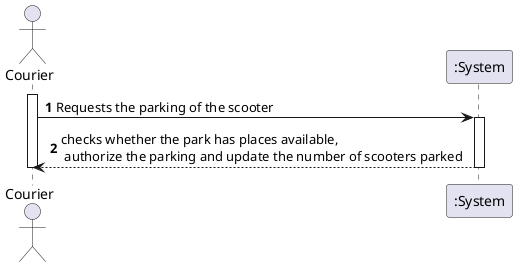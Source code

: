@startuml
autonumber
actor "Courier" as COR

activate COR
COR -> ":System" : Requests the parking of the scooter
activate ":System"
":System" --> COR : checks whether the park has places available,\n authorize the parking and update the number of scooters parked
deactivate ":System"


deactivate COR
@enduml
